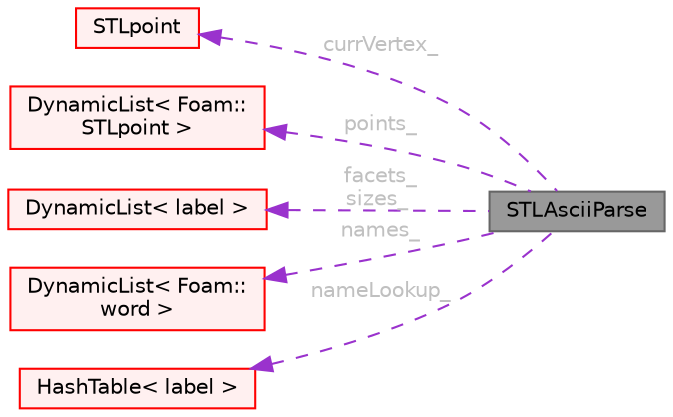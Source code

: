 digraph "STLAsciiParse"
{
 // LATEX_PDF_SIZE
  bgcolor="transparent";
  edge [fontname=Helvetica,fontsize=10,labelfontname=Helvetica,labelfontsize=10];
  node [fontname=Helvetica,fontsize=10,shape=box,height=0.2,width=0.4];
  rankdir="LR";
  Node1 [id="Node000001",label="STLAsciiParse",height=0.2,width=0.4,color="gray40", fillcolor="grey60", style="filled", fontcolor="black",tooltip="Internal class used when parsing STL ASCII format."];
  Node2 -> Node1 [id="edge1_Node000001_Node000002",dir="back",color="darkorchid3",style="dashed",tooltip=" ",label=" currVertex_",fontcolor="grey" ];
  Node2 [id="Node000002",label="STLpoint",height=0.2,width=0.4,color="red", fillcolor="#FFF0F0", style="filled",URL="$classFoam_1_1STLpoint.html",tooltip="A vertex point or facet normal representation for STL files."];
  Node8 -> Node1 [id="edge2_Node000001_Node000008",dir="back",color="darkorchid3",style="dashed",tooltip=" ",label=" points_",fontcolor="grey" ];
  Node8 [id="Node000008",label="DynamicList\< Foam::\lSTLpoint \>",height=0.2,width=0.4,color="red", fillcolor="#FFF0F0", style="filled",URL="$classFoam_1_1DynamicList.html",tooltip=" "];
  Node13 -> Node1 [id="edge3_Node000001_Node000013",dir="back",color="darkorchid3",style="dashed",tooltip=" ",label=" facets_\nsizes_",fontcolor="grey" ];
  Node13 [id="Node000013",label="DynamicList\< label \>",height=0.2,width=0.4,color="red", fillcolor="#FFF0F0", style="filled",URL="$classFoam_1_1DynamicList.html",tooltip=" "];
  Node15 -> Node1 [id="edge4_Node000001_Node000015",dir="back",color="darkorchid3",style="dashed",tooltip=" ",label=" names_",fontcolor="grey" ];
  Node15 [id="Node000015",label="DynamicList\< Foam::\lword \>",height=0.2,width=0.4,color="red", fillcolor="#FFF0F0", style="filled",URL="$classFoam_1_1DynamicList.html",tooltip=" "];
  Node17 -> Node1 [id="edge5_Node000001_Node000017",dir="back",color="darkorchid3",style="dashed",tooltip=" ",label=" nameLookup_",fontcolor="grey" ];
  Node17 [id="Node000017",label="HashTable\< label \>",height=0.2,width=0.4,color="red", fillcolor="#FFF0F0", style="filled",URL="$classFoam_1_1HashTable.html",tooltip=" "];
}

